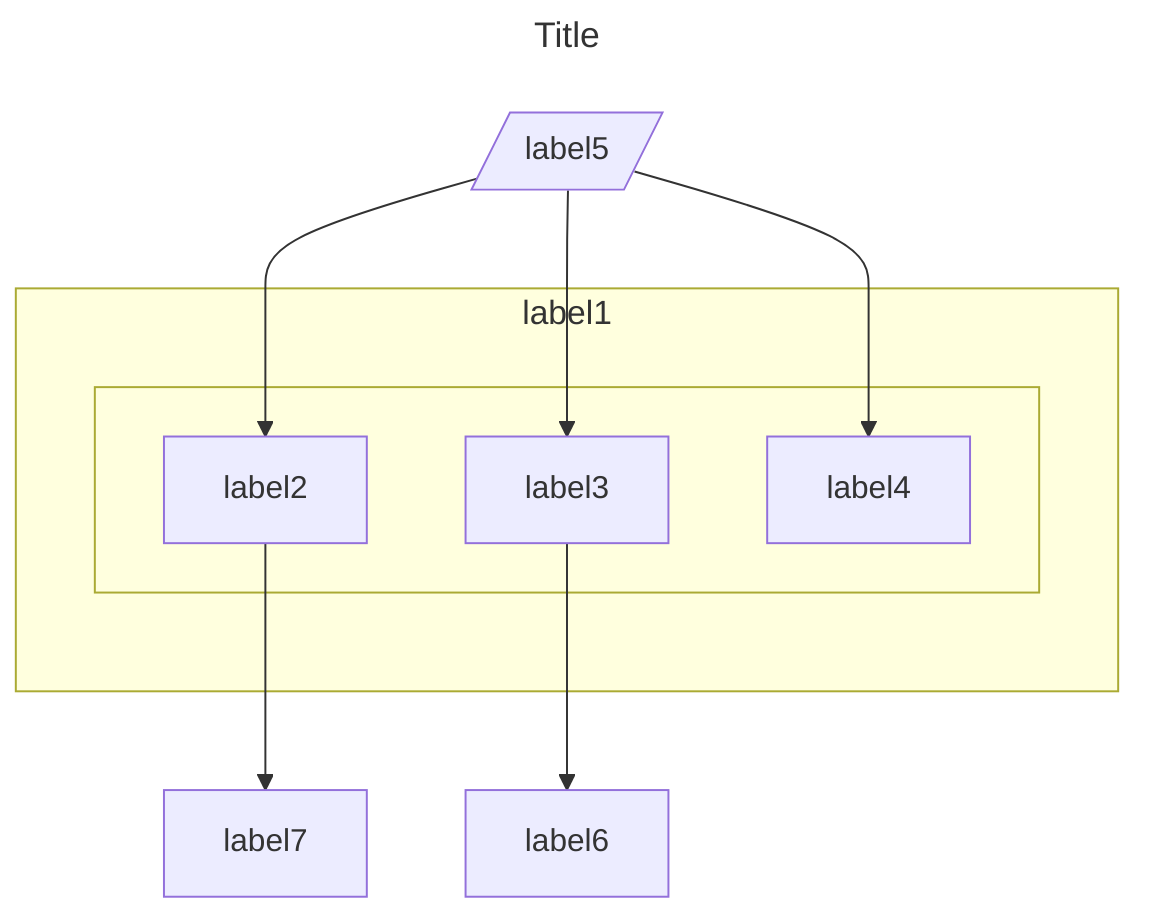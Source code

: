 ---
title: Title
---
graph TD;
subgraph main[label1]
    %% single space in [ ] to not display text
    subgraph padding[ ]
        subgraph child[ ]
            %% child nodes
            GQL[label2]
            C[label3]
            O[label4]
        end
    end
    %% main nodes
end
P[/label5/] --> O & GQL & C
C --> C_S[label6]
GQL --> G[label7]

classDef title font-size:17px
classDef padding fill:transparent,stroke:transparent,color:transparent
class main title
class padding padding
